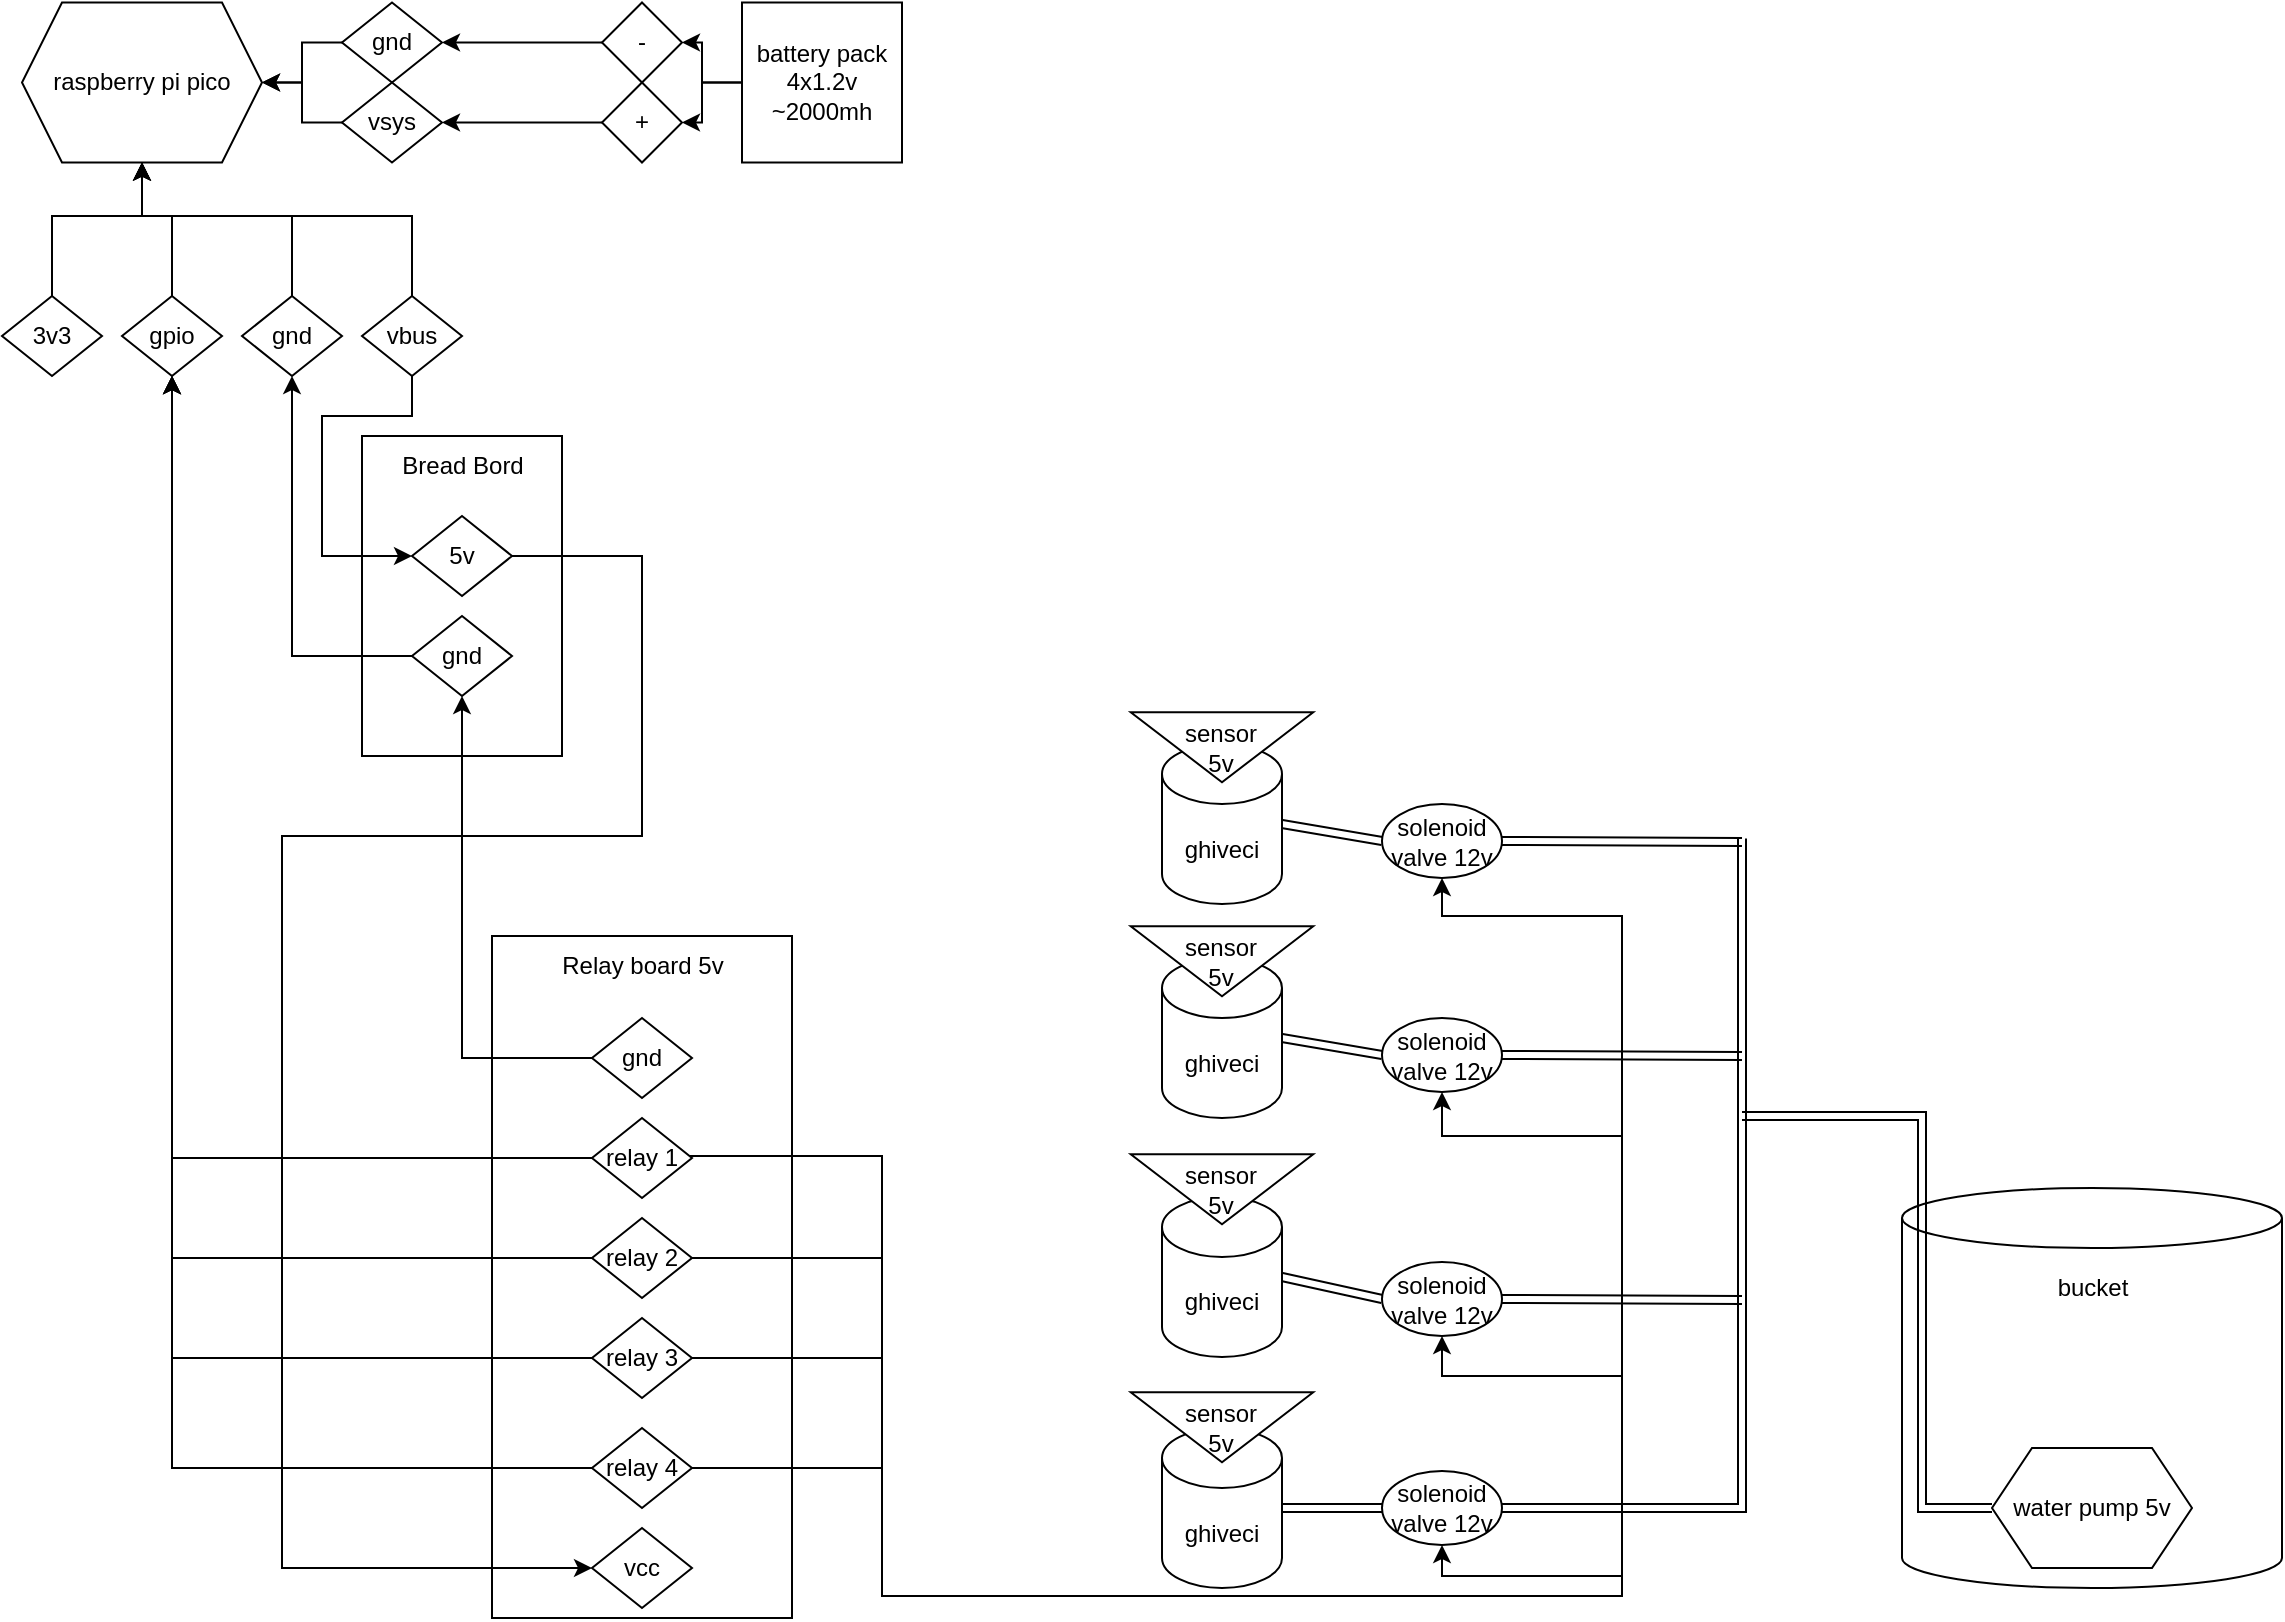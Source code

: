 <mxfile version="20.0.3" type="github"><diagram id="-JeUMONWJu-J6zXToi6y" name="Page-1"><mxGraphModel dx="1420" dy="752" grid="1" gridSize="10" guides="1" tooltips="1" connect="1" arrows="1" fold="1" page="1" pageScale="1" pageWidth="1169" pageHeight="827" math="0" shadow="0"><root><mxCell id="0"/><mxCell id="1" parent="0"/><mxCell id="PUIkpn1EFsI0aQIMFj-C-135" value="" style="group" vertex="1" connectable="0" parent="1"><mxGeometry x="190" y="230" width="100" height="160" as="geometry"/></mxCell><mxCell id="PUIkpn1EFsI0aQIMFj-C-131" value="" style="rounded=0;whiteSpace=wrap;html=1;" vertex="1" parent="PUIkpn1EFsI0aQIMFj-C-135"><mxGeometry width="100" height="160" as="geometry"/></mxCell><mxCell id="PUIkpn1EFsI0aQIMFj-C-132" value="Bread Bord&lt;br&gt;" style="text;html=1;align=center;verticalAlign=middle;resizable=0;points=[];autosize=1;strokeColor=none;fillColor=none;" vertex="1" parent="PUIkpn1EFsI0aQIMFj-C-135"><mxGeometry x="10" width="80" height="30" as="geometry"/></mxCell><mxCell id="PUIkpn1EFsI0aQIMFj-C-155" value="5v" style="rhombus;whiteSpace=wrap;html=1;" vertex="1" parent="PUIkpn1EFsI0aQIMFj-C-135"><mxGeometry x="25" y="40" width="50" height="40" as="geometry"/></mxCell><mxCell id="PUIkpn1EFsI0aQIMFj-C-160" value="gnd" style="rhombus;whiteSpace=wrap;html=1;" vertex="1" parent="PUIkpn1EFsI0aQIMFj-C-135"><mxGeometry x="25" y="90" width="50" height="40" as="geometry"/></mxCell><mxCell id="PUIkpn1EFsI0aQIMFj-C-105" value="" style="rounded=0;whiteSpace=wrap;html=1;" vertex="1" parent="1"><mxGeometry x="255" y="480" width="150" height="341" as="geometry"/></mxCell><mxCell id="PUIkpn1EFsI0aQIMFj-C-1" value="" style="shape=cylinder3;whiteSpace=wrap;html=1;boundedLbl=1;backgroundOutline=1;size=15;" vertex="1" parent="1"><mxGeometry x="960" y="606" width="190" height="200" as="geometry"/></mxCell><mxCell id="PUIkpn1EFsI0aQIMFj-C-2" value="water pump 5v" style="shape=hexagon;perimeter=hexagonPerimeter2;whiteSpace=wrap;html=1;fixedSize=1;" vertex="1" parent="1"><mxGeometry x="1005" y="736" width="100" height="60" as="geometry"/></mxCell><mxCell id="PUIkpn1EFsI0aQIMFj-C-10" value="solenoid &lt;br&gt;valve 12v" style="ellipse;whiteSpace=wrap;html=1;" vertex="1" parent="1"><mxGeometry x="700" y="414" width="60" height="37" as="geometry"/></mxCell><mxCell id="PUIkpn1EFsI0aQIMFj-C-114" style="edgeStyle=orthogonalEdgeStyle;rounded=0;orthogonalLoop=1;jettySize=auto;html=1;entryX=0.5;entryY=1;entryDx=0;entryDy=0;" edge="1" parent="1" source="PUIkpn1EFsI0aQIMFj-C-21" target="PUIkpn1EFsI0aQIMFj-C-55"><mxGeometry relative="1" as="geometry"/></mxCell><mxCell id="PUIkpn1EFsI0aQIMFj-C-124" style="edgeStyle=orthogonalEdgeStyle;rounded=0;orthogonalLoop=1;jettySize=auto;html=1;entryX=0.5;entryY=1;entryDx=0;entryDy=0;" edge="1" parent="1" source="PUIkpn1EFsI0aQIMFj-C-21" target="PUIkpn1EFsI0aQIMFj-C-10"><mxGeometry relative="1" as="geometry"><Array as="points"><mxPoint x="450" y="590"/><mxPoint x="450" y="810"/><mxPoint x="820" y="810"/><mxPoint x="820" y="470"/><mxPoint x="730" y="470"/></Array></mxGeometry></mxCell><mxCell id="PUIkpn1EFsI0aQIMFj-C-21" value="relay 1" style="rhombus;whiteSpace=wrap;html=1;" vertex="1" parent="1"><mxGeometry x="305" y="571" width="50" height="40" as="geometry"/></mxCell><mxCell id="PUIkpn1EFsI0aQIMFj-C-115" style="edgeStyle=orthogonalEdgeStyle;rounded=0;orthogonalLoop=1;jettySize=auto;html=1;entryX=0.5;entryY=1;entryDx=0;entryDy=0;" edge="1" parent="1" source="PUIkpn1EFsI0aQIMFj-C-22" target="PUIkpn1EFsI0aQIMFj-C-55"><mxGeometry relative="1" as="geometry"/></mxCell><mxCell id="PUIkpn1EFsI0aQIMFj-C-125" style="edgeStyle=orthogonalEdgeStyle;rounded=0;orthogonalLoop=1;jettySize=auto;html=1;entryX=0.5;entryY=1;entryDx=0;entryDy=0;" edge="1" parent="1" source="PUIkpn1EFsI0aQIMFj-C-22" target="PUIkpn1EFsI0aQIMFj-C-165"><mxGeometry relative="1" as="geometry"><mxPoint x="780" y="570" as="targetPoint"/><Array as="points"><mxPoint x="450" y="641"/><mxPoint x="450" y="810"/><mxPoint x="820" y="810"/><mxPoint x="820" y="580"/><mxPoint x="730" y="580"/></Array></mxGeometry></mxCell><mxCell id="PUIkpn1EFsI0aQIMFj-C-22" value="relay 2" style="rhombus;whiteSpace=wrap;html=1;" vertex="1" parent="1"><mxGeometry x="305" y="621" width="50" height="40" as="geometry"/></mxCell><mxCell id="PUIkpn1EFsI0aQIMFj-C-116" style="edgeStyle=orthogonalEdgeStyle;rounded=0;orthogonalLoop=1;jettySize=auto;html=1;" edge="1" parent="1" source="PUIkpn1EFsI0aQIMFj-C-23" target="PUIkpn1EFsI0aQIMFj-C-55"><mxGeometry relative="1" as="geometry"/></mxCell><mxCell id="PUIkpn1EFsI0aQIMFj-C-126" style="edgeStyle=orthogonalEdgeStyle;rounded=0;orthogonalLoop=1;jettySize=auto;html=1;entryX=0.5;entryY=1;entryDx=0;entryDy=0;" edge="1" parent="1" source="PUIkpn1EFsI0aQIMFj-C-23" target="PUIkpn1EFsI0aQIMFj-C-166"><mxGeometry relative="1" as="geometry"><mxPoint x="760" y="656" as="targetPoint"/><Array as="points"><mxPoint x="450" y="691"/><mxPoint x="450" y="810"/><mxPoint x="820" y="810"/><mxPoint x="820" y="700"/><mxPoint x="730" y="700"/></Array></mxGeometry></mxCell><mxCell id="PUIkpn1EFsI0aQIMFj-C-23" value="relay 3" style="rhombus;whiteSpace=wrap;html=1;" vertex="1" parent="1"><mxGeometry x="305" y="671" width="50" height="40" as="geometry"/></mxCell><mxCell id="PUIkpn1EFsI0aQIMFj-C-117" style="edgeStyle=orthogonalEdgeStyle;rounded=0;orthogonalLoop=1;jettySize=auto;html=1;" edge="1" parent="1" source="PUIkpn1EFsI0aQIMFj-C-24" target="PUIkpn1EFsI0aQIMFj-C-55"><mxGeometry relative="1" as="geometry"/></mxCell><mxCell id="PUIkpn1EFsI0aQIMFj-C-127" style="edgeStyle=orthogonalEdgeStyle;rounded=0;orthogonalLoop=1;jettySize=auto;html=1;entryX=0.5;entryY=1;entryDx=0;entryDy=0;" edge="1" parent="1" source="PUIkpn1EFsI0aQIMFj-C-24" target="PUIkpn1EFsI0aQIMFj-C-167"><mxGeometry relative="1" as="geometry"><mxPoint x="770" y="773.25" as="targetPoint"/><Array as="points"><mxPoint x="450" y="746"/><mxPoint x="450" y="810"/><mxPoint x="820" y="810"/><mxPoint x="820" y="800"/><mxPoint x="730" y="800"/></Array></mxGeometry></mxCell><mxCell id="PUIkpn1EFsI0aQIMFj-C-24" value="relay 4" style="rhombus;whiteSpace=wrap;html=1;" vertex="1" parent="1"><mxGeometry x="305" y="726" width="50" height="40" as="geometry"/></mxCell><mxCell id="PUIkpn1EFsI0aQIMFj-C-32" value="ghiveci" style="shape=cylinder3;whiteSpace=wrap;html=1;boundedLbl=1;backgroundOutline=1;size=15;" vertex="1" parent="1"><mxGeometry x="590" y="384" width="60" height="80" as="geometry"/></mxCell><mxCell id="PUIkpn1EFsI0aQIMFj-C-33" value="sensor&lt;br&gt;5v" style="triangle;whiteSpace=wrap;html=1;rotation=90;horizontal=0;" vertex="1" parent="1"><mxGeometry x="602.5" y="340" width="35" height="91.25" as="geometry"/></mxCell><mxCell id="PUIkpn1EFsI0aQIMFj-C-42" value="ghiveci" style="shape=cylinder3;whiteSpace=wrap;html=1;boundedLbl=1;backgroundOutline=1;size=15;" vertex="1" parent="1"><mxGeometry x="590" y="491" width="60" height="80" as="geometry"/></mxCell><mxCell id="PUIkpn1EFsI0aQIMFj-C-43" value="sensor&lt;br&gt;5v" style="triangle;whiteSpace=wrap;html=1;rotation=90;horizontal=0;" vertex="1" parent="1"><mxGeometry x="602.5" y="447" width="35" height="91.25" as="geometry"/></mxCell><mxCell id="PUIkpn1EFsI0aQIMFj-C-44" value="ghiveci" style="shape=cylinder3;whiteSpace=wrap;html=1;boundedLbl=1;backgroundOutline=1;size=15;" vertex="1" parent="1"><mxGeometry x="590" y="610.5" width="60" height="80" as="geometry"/></mxCell><mxCell id="PUIkpn1EFsI0aQIMFj-C-45" value="sensor&lt;br&gt;5v" style="triangle;whiteSpace=wrap;html=1;rotation=90;horizontal=0;" vertex="1" parent="1"><mxGeometry x="602.5" y="561" width="35" height="91.25" as="geometry"/></mxCell><mxCell id="PUIkpn1EFsI0aQIMFj-C-46" value="ghiveci" style="shape=cylinder3;whiteSpace=wrap;html=1;boundedLbl=1;backgroundOutline=1;size=15;" vertex="1" parent="1"><mxGeometry x="590" y="726" width="60" height="80" as="geometry"/></mxCell><mxCell id="PUIkpn1EFsI0aQIMFj-C-47" value="sensor&lt;br&gt;5v" style="triangle;whiteSpace=wrap;html=1;rotation=90;horizontal=0;" vertex="1" parent="1"><mxGeometry x="602.5" y="680" width="35" height="91.25" as="geometry"/></mxCell><mxCell id="PUIkpn1EFsI0aQIMFj-C-48" value="raspberry pi pico" style="shape=hexagon;perimeter=hexagonPerimeter2;whiteSpace=wrap;html=1;fixedSize=1;" vertex="1" parent="1"><mxGeometry x="20" y="13.25" width="120" height="80" as="geometry"/></mxCell><mxCell id="PUIkpn1EFsI0aQIMFj-C-146" style="edgeStyle=orthogonalEdgeStyle;rounded=0;orthogonalLoop=1;jettySize=auto;html=1;entryX=1;entryY=0.5;entryDx=0;entryDy=0;" edge="1" parent="1" source="PUIkpn1EFsI0aQIMFj-C-49" target="PUIkpn1EFsI0aQIMFj-C-67"><mxGeometry relative="1" as="geometry"/></mxCell><mxCell id="PUIkpn1EFsI0aQIMFj-C-147" style="edgeStyle=orthogonalEdgeStyle;rounded=0;orthogonalLoop=1;jettySize=auto;html=1;entryX=1;entryY=0.5;entryDx=0;entryDy=0;" edge="1" parent="1" source="PUIkpn1EFsI0aQIMFj-C-49" target="PUIkpn1EFsI0aQIMFj-C-69"><mxGeometry relative="1" as="geometry"/></mxCell><mxCell id="PUIkpn1EFsI0aQIMFj-C-49" value="battery pack&lt;br&gt;4x1.2v&lt;br&gt;~2000mh" style="whiteSpace=wrap;html=1;aspect=fixed;" vertex="1" parent="1"><mxGeometry x="380" y="13.25" width="80" height="80" as="geometry"/></mxCell><mxCell id="PUIkpn1EFsI0aQIMFj-C-113" style="edgeStyle=orthogonalEdgeStyle;rounded=0;orthogonalLoop=1;jettySize=auto;html=1;entryX=0.5;entryY=1;entryDx=0;entryDy=0;" edge="1" parent="1" source="PUIkpn1EFsI0aQIMFj-C-50" target="PUIkpn1EFsI0aQIMFj-C-160"><mxGeometry relative="1" as="geometry"><Array as="points"><mxPoint x="240" y="541"/></Array></mxGeometry></mxCell><mxCell id="PUIkpn1EFsI0aQIMFj-C-50" value="gnd" style="rhombus;whiteSpace=wrap;html=1;" vertex="1" parent="1"><mxGeometry x="305" y="521" width="50" height="40" as="geometry"/></mxCell><mxCell id="PUIkpn1EFsI0aQIMFj-C-51" value="vcc" style="rhombus;whiteSpace=wrap;html=1;" vertex="1" parent="1"><mxGeometry x="305" y="776" width="50" height="40" as="geometry"/></mxCell><mxCell id="PUIkpn1EFsI0aQIMFj-C-140" style="edgeStyle=orthogonalEdgeStyle;rounded=0;orthogonalLoop=1;jettySize=auto;html=1;entryX=0.5;entryY=1;entryDx=0;entryDy=0;" edge="1" parent="1" source="PUIkpn1EFsI0aQIMFj-C-54" target="PUIkpn1EFsI0aQIMFj-C-48"><mxGeometry relative="1" as="geometry"><Array as="points"><mxPoint x="35" y="120"/><mxPoint x="80" y="120"/></Array></mxGeometry></mxCell><mxCell id="PUIkpn1EFsI0aQIMFj-C-54" value="3v3" style="rhombus;whiteSpace=wrap;html=1;" vertex="1" parent="1"><mxGeometry x="10" y="160" width="50" height="40" as="geometry"/></mxCell><mxCell id="PUIkpn1EFsI0aQIMFj-C-144" style="edgeStyle=orthogonalEdgeStyle;rounded=0;orthogonalLoop=1;jettySize=auto;html=1;entryX=0.5;entryY=1;entryDx=0;entryDy=0;" edge="1" parent="1" source="PUIkpn1EFsI0aQIMFj-C-55" target="PUIkpn1EFsI0aQIMFj-C-48"><mxGeometry relative="1" as="geometry"><Array as="points"><mxPoint x="95" y="120"/><mxPoint x="80" y="120"/></Array></mxGeometry></mxCell><mxCell id="PUIkpn1EFsI0aQIMFj-C-55" value="gpio" style="rhombus;whiteSpace=wrap;html=1;" vertex="1" parent="1"><mxGeometry x="70" y="160" width="50" height="40" as="geometry"/></mxCell><mxCell id="PUIkpn1EFsI0aQIMFj-C-142" style="edgeStyle=orthogonalEdgeStyle;rounded=0;orthogonalLoop=1;jettySize=auto;html=1;entryX=0.5;entryY=1;entryDx=0;entryDy=0;" edge="1" parent="1" source="PUIkpn1EFsI0aQIMFj-C-57" target="PUIkpn1EFsI0aQIMFj-C-48"><mxGeometry relative="1" as="geometry"><Array as="points"><mxPoint x="155" y="120"/><mxPoint x="80" y="120"/></Array></mxGeometry></mxCell><mxCell id="PUIkpn1EFsI0aQIMFj-C-57" value="gnd" style="rhombus;whiteSpace=wrap;html=1;" vertex="1" parent="1"><mxGeometry x="130" y="160" width="50" height="40" as="geometry"/></mxCell><mxCell id="PUIkpn1EFsI0aQIMFj-C-138" style="edgeStyle=orthogonalEdgeStyle;rounded=0;orthogonalLoop=1;jettySize=auto;html=1;entryX=1;entryY=0.5;entryDx=0;entryDy=0;" edge="1" parent="1" source="PUIkpn1EFsI0aQIMFj-C-65" target="PUIkpn1EFsI0aQIMFj-C-48"><mxGeometry relative="1" as="geometry"/></mxCell><mxCell id="PUIkpn1EFsI0aQIMFj-C-65" value="gnd" style="rhombus;whiteSpace=wrap;html=1;" vertex="1" parent="1"><mxGeometry x="180" y="13.25" width="50" height="40" as="geometry"/></mxCell><mxCell id="PUIkpn1EFsI0aQIMFj-C-139" style="edgeStyle=orthogonalEdgeStyle;rounded=0;orthogonalLoop=1;jettySize=auto;html=1;entryX=1;entryY=0.5;entryDx=0;entryDy=0;" edge="1" parent="1" source="PUIkpn1EFsI0aQIMFj-C-66" target="PUIkpn1EFsI0aQIMFj-C-48"><mxGeometry relative="1" as="geometry"/></mxCell><mxCell id="PUIkpn1EFsI0aQIMFj-C-66" value="vsys" style="rhombus;whiteSpace=wrap;html=1;" vertex="1" parent="1"><mxGeometry x="180" y="53.25" width="50" height="40" as="geometry"/></mxCell><mxCell id="PUIkpn1EFsI0aQIMFj-C-149" style="edgeStyle=orthogonalEdgeStyle;rounded=0;orthogonalLoop=1;jettySize=auto;html=1;entryX=1;entryY=0.5;entryDx=0;entryDy=0;" edge="1" parent="1" source="PUIkpn1EFsI0aQIMFj-C-67" target="PUIkpn1EFsI0aQIMFj-C-65"><mxGeometry relative="1" as="geometry"/></mxCell><mxCell id="PUIkpn1EFsI0aQIMFj-C-67" value="-" style="rhombus;whiteSpace=wrap;html=1;" vertex="1" parent="1"><mxGeometry x="310" y="13.25" width="40" height="40" as="geometry"/></mxCell><mxCell id="PUIkpn1EFsI0aQIMFj-C-150" style="edgeStyle=orthogonalEdgeStyle;rounded=0;orthogonalLoop=1;jettySize=auto;html=1;entryX=1;entryY=0.5;entryDx=0;entryDy=0;" edge="1" parent="1" source="PUIkpn1EFsI0aQIMFj-C-69" target="PUIkpn1EFsI0aQIMFj-C-66"><mxGeometry relative="1" as="geometry"/></mxCell><mxCell id="PUIkpn1EFsI0aQIMFj-C-69" value="+" style="rhombus;whiteSpace=wrap;html=1;" vertex="1" parent="1"><mxGeometry x="310" y="53.25" width="40" height="40" as="geometry"/></mxCell><mxCell id="PUIkpn1EFsI0aQIMFj-C-106" value="Relay board 5v" style="text;html=1;align=center;verticalAlign=middle;resizable=0;points=[];autosize=1;strokeColor=none;fillColor=none;" vertex="1" parent="1"><mxGeometry x="280" y="480" width="100" height="30" as="geometry"/></mxCell><mxCell id="PUIkpn1EFsI0aQIMFj-C-154" style="edgeStyle=orthogonalEdgeStyle;rounded=0;orthogonalLoop=1;jettySize=auto;html=1;entryX=0.5;entryY=1;entryDx=0;entryDy=0;" edge="1" parent="1" source="PUIkpn1EFsI0aQIMFj-C-151" target="PUIkpn1EFsI0aQIMFj-C-48"><mxGeometry relative="1" as="geometry"><Array as="points"><mxPoint x="215" y="120"/><mxPoint x="80" y="120"/></Array></mxGeometry></mxCell><mxCell id="PUIkpn1EFsI0aQIMFj-C-163" style="edgeStyle=orthogonalEdgeStyle;rounded=0;orthogonalLoop=1;jettySize=auto;html=1;entryX=0;entryY=0.5;entryDx=0;entryDy=0;" edge="1" parent="1" source="PUIkpn1EFsI0aQIMFj-C-151" target="PUIkpn1EFsI0aQIMFj-C-155"><mxGeometry relative="1" as="geometry"><Array as="points"><mxPoint x="215" y="220"/><mxPoint x="170" y="220"/><mxPoint x="170" y="290"/></Array></mxGeometry></mxCell><mxCell id="PUIkpn1EFsI0aQIMFj-C-151" value="vbus" style="rhombus;whiteSpace=wrap;html=1;" vertex="1" parent="1"><mxGeometry x="190" y="160" width="50" height="40" as="geometry"/></mxCell><mxCell id="PUIkpn1EFsI0aQIMFj-C-162" style="edgeStyle=orthogonalEdgeStyle;rounded=0;orthogonalLoop=1;jettySize=auto;html=1;entryX=0.5;entryY=1;entryDx=0;entryDy=0;" edge="1" parent="1" source="PUIkpn1EFsI0aQIMFj-C-160" target="PUIkpn1EFsI0aQIMFj-C-57"><mxGeometry relative="1" as="geometry"/></mxCell><mxCell id="PUIkpn1EFsI0aQIMFj-C-164" style="edgeStyle=orthogonalEdgeStyle;rounded=0;orthogonalLoop=1;jettySize=auto;html=1;entryX=0;entryY=0.5;entryDx=0;entryDy=0;" edge="1" parent="1" source="PUIkpn1EFsI0aQIMFj-C-155" target="PUIkpn1EFsI0aQIMFj-C-51"><mxGeometry relative="1" as="geometry"><Array as="points"><mxPoint x="330" y="290"/><mxPoint x="330" y="430"/><mxPoint x="150" y="430"/><mxPoint x="150" y="796"/></Array></mxGeometry></mxCell><mxCell id="PUIkpn1EFsI0aQIMFj-C-165" value="solenoid&lt;br&gt;valve 12v" style="ellipse;whiteSpace=wrap;html=1;" vertex="1" parent="1"><mxGeometry x="700" y="521" width="60" height="37" as="geometry"/></mxCell><mxCell id="PUIkpn1EFsI0aQIMFj-C-166" value="solenoid&lt;br&gt;valve 12v" style="ellipse;whiteSpace=wrap;html=1;" vertex="1" parent="1"><mxGeometry x="700" y="643" width="60" height="37" as="geometry"/></mxCell><mxCell id="PUIkpn1EFsI0aQIMFj-C-167" value="solenoid&lt;br&gt;valve 12v" style="ellipse;whiteSpace=wrap;html=1;" vertex="1" parent="1"><mxGeometry x="700" y="747.5" width="60" height="37" as="geometry"/></mxCell><mxCell id="PUIkpn1EFsI0aQIMFj-C-168" value="" style="shape=link;html=1;rounded=0;exitX=1;exitY=0.5;exitDx=0;exitDy=0;exitPerimeter=0;entryX=0;entryY=0.5;entryDx=0;entryDy=0;" edge="1" parent="1" source="PUIkpn1EFsI0aQIMFj-C-42" target="PUIkpn1EFsI0aQIMFj-C-165"><mxGeometry width="100" relative="1" as="geometry"><mxPoint x="940" y="309.5" as="sourcePoint"/><mxPoint x="1040" y="309.5" as="targetPoint"/></mxGeometry></mxCell><mxCell id="PUIkpn1EFsI0aQIMFj-C-169" value="" style="shape=link;html=1;rounded=0;exitX=1;exitY=0.5;exitDx=0;exitDy=0;exitPerimeter=0;entryX=0;entryY=0.5;entryDx=0;entryDy=0;" edge="1" parent="1" source="PUIkpn1EFsI0aQIMFj-C-44" target="PUIkpn1EFsI0aQIMFj-C-166"><mxGeometry width="100" relative="1" as="geometry"><mxPoint x="950" y="319.5" as="sourcePoint"/><mxPoint x="1050" y="319.5" as="targetPoint"/></mxGeometry></mxCell><mxCell id="PUIkpn1EFsI0aQIMFj-C-170" value="" style="shape=link;html=1;rounded=0;exitX=1;exitY=0.5;exitDx=0;exitDy=0;exitPerimeter=0;entryX=0;entryY=0.5;entryDx=0;entryDy=0;" edge="1" parent="1" source="PUIkpn1EFsI0aQIMFj-C-46" target="PUIkpn1EFsI0aQIMFj-C-167"><mxGeometry width="100" relative="1" as="geometry"><mxPoint x="960" y="329.5" as="sourcePoint"/><mxPoint x="1060" y="329.5" as="targetPoint"/></mxGeometry></mxCell><mxCell id="PUIkpn1EFsI0aQIMFj-C-172" value="" style="shape=link;html=1;rounded=0;exitX=1;exitY=0.5;exitDx=0;exitDy=0;exitPerimeter=0;entryX=0;entryY=0.5;entryDx=0;entryDy=0;" edge="1" parent="1" source="PUIkpn1EFsI0aQIMFj-C-32" target="PUIkpn1EFsI0aQIMFj-C-10"><mxGeometry width="100" relative="1" as="geometry"><mxPoint x="870" y="423.5" as="sourcePoint"/><mxPoint x="970" y="423.5" as="targetPoint"/></mxGeometry></mxCell><mxCell id="PUIkpn1EFsI0aQIMFj-C-171" value="" style="shape=link;html=1;rounded=0;entryX=0;entryY=0.5;entryDx=0;entryDy=0;" edge="1" parent="1" target="PUIkpn1EFsI0aQIMFj-C-2"><mxGeometry width="100" relative="1" as="geometry"><mxPoint x="880" y="570" as="sourcePoint"/><mxPoint x="910" y="740" as="targetPoint"/><Array as="points"><mxPoint x="970" y="570"/><mxPoint x="970" y="766"/></Array></mxGeometry></mxCell><mxCell id="PUIkpn1EFsI0aQIMFj-C-173" value="" style="shape=link;html=1;rounded=0;entryX=1;entryY=0.5;entryDx=0;entryDy=0;" edge="1" parent="1" target="PUIkpn1EFsI0aQIMFj-C-167"><mxGeometry width="100" relative="1" as="geometry"><mxPoint x="880" y="431.25" as="sourcePoint"/><mxPoint x="880" y="811.25" as="targetPoint"/><Array as="points"><mxPoint x="880" y="766"/></Array></mxGeometry></mxCell><mxCell id="PUIkpn1EFsI0aQIMFj-C-174" value="" style="shape=link;html=1;rounded=0;exitX=1;exitY=0.5;exitDx=0;exitDy=0;" edge="1" parent="1" source="PUIkpn1EFsI0aQIMFj-C-10"><mxGeometry width="100" relative="1" as="geometry"><mxPoint x="810" y="400" as="sourcePoint"/><mxPoint x="880" y="433" as="targetPoint"/></mxGeometry></mxCell><mxCell id="PUIkpn1EFsI0aQIMFj-C-175" value="" style="shape=link;html=1;rounded=0;exitX=1;exitY=0.5;exitDx=0;exitDy=0;" edge="1" parent="1" source="PUIkpn1EFsI0aQIMFj-C-166"><mxGeometry width="100" relative="1" as="geometry"><mxPoint x="930" y="480" as="sourcePoint"/><mxPoint x="880" y="662" as="targetPoint"/></mxGeometry></mxCell><mxCell id="PUIkpn1EFsI0aQIMFj-C-176" value="" style="shape=link;html=1;rounded=0;exitX=1;exitY=0.5;exitDx=0;exitDy=0;" edge="1" parent="1" source="PUIkpn1EFsI0aQIMFj-C-165"><mxGeometry width="100" relative="1" as="geometry"><mxPoint x="940" y="440" as="sourcePoint"/><mxPoint x="880" y="540" as="targetPoint"/></mxGeometry></mxCell><mxCell id="PUIkpn1EFsI0aQIMFj-C-177" value="bucket&lt;br&gt;" style="text;html=1;align=center;verticalAlign=middle;resizable=0;points=[];autosize=1;strokeColor=none;fillColor=none;" vertex="1" parent="1"><mxGeometry x="1025" y="641" width="60" height="30" as="geometry"/></mxCell></root></mxGraphModel></diagram></mxfile>